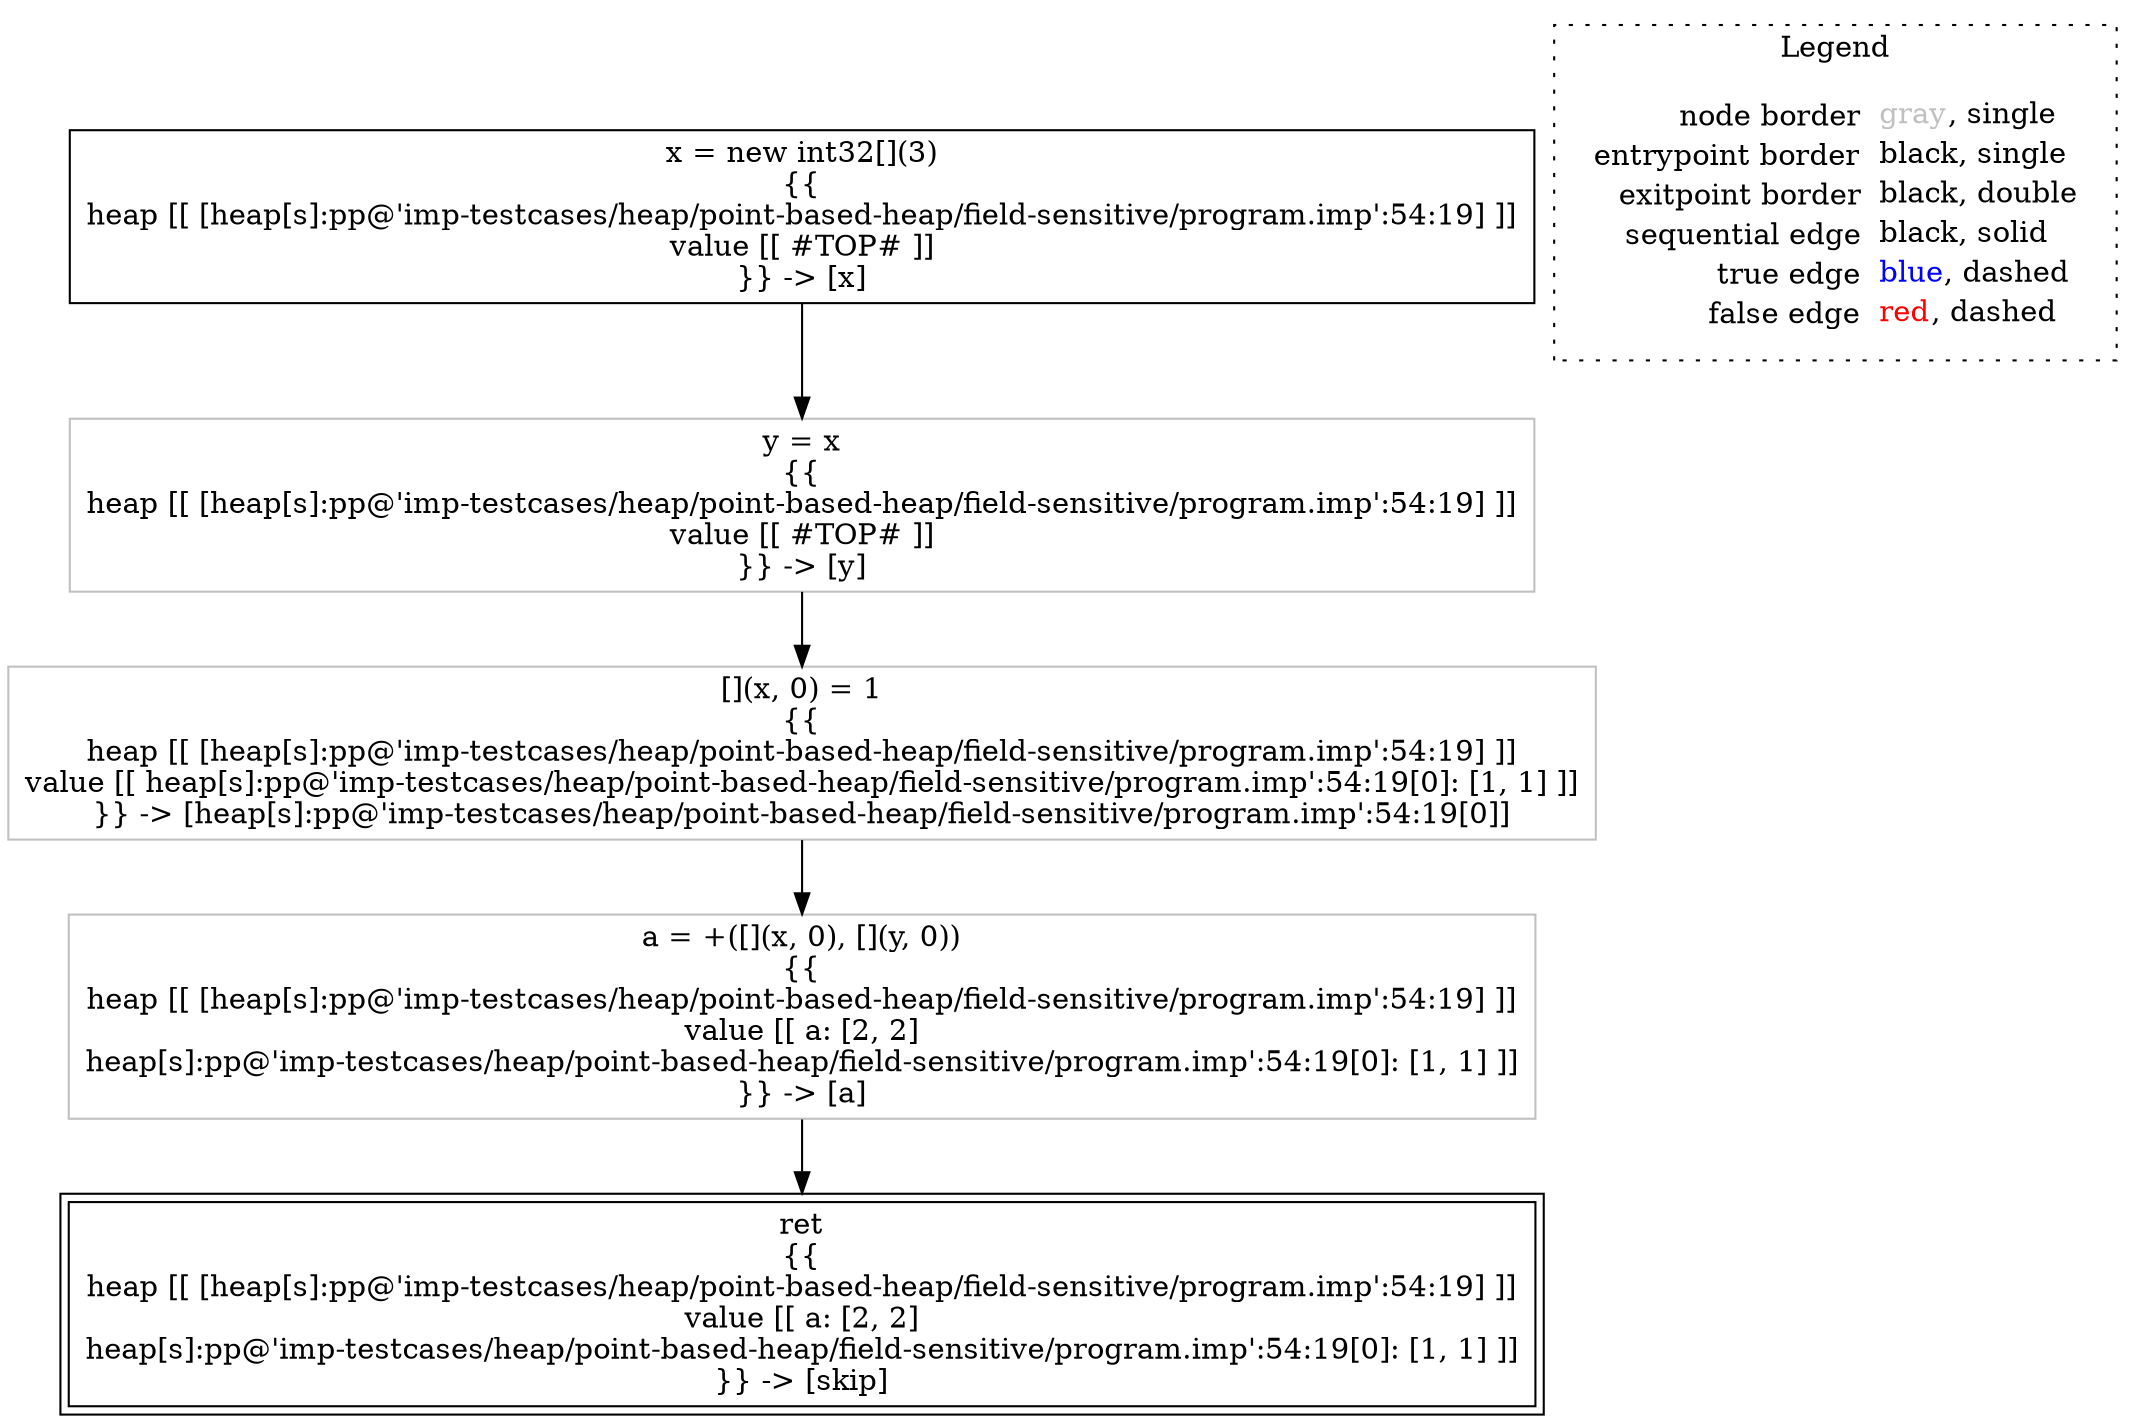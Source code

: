 digraph {
	"node0" [shape="rect",color="black",label=<x = new int32[](3)<BR/>{{<BR/>heap [[ [heap[s]:pp@'imp-testcases/heap/point-based-heap/field-sensitive/program.imp':54:19] ]]<BR/>value [[ #TOP# ]]<BR/>}} -&gt; [x]>];
	"node1" [shape="rect",color="gray",label=<[](x, 0) = 1<BR/>{{<BR/>heap [[ [heap[s]:pp@'imp-testcases/heap/point-based-heap/field-sensitive/program.imp':54:19] ]]<BR/>value [[ heap[s]:pp@'imp-testcases/heap/point-based-heap/field-sensitive/program.imp':54:19[0]: [1, 1] ]]<BR/>}} -&gt; [heap[s]:pp@'imp-testcases/heap/point-based-heap/field-sensitive/program.imp':54:19[0]]>];
	"node2" [shape="rect",color="black",peripheries="2",label=<ret<BR/>{{<BR/>heap [[ [heap[s]:pp@'imp-testcases/heap/point-based-heap/field-sensitive/program.imp':54:19] ]]<BR/>value [[ a: [2, 2]<BR/>heap[s]:pp@'imp-testcases/heap/point-based-heap/field-sensitive/program.imp':54:19[0]: [1, 1] ]]<BR/>}} -&gt; [skip]>];
	"node3" [shape="rect",color="gray",label=<y = x<BR/>{{<BR/>heap [[ [heap[s]:pp@'imp-testcases/heap/point-based-heap/field-sensitive/program.imp':54:19] ]]<BR/>value [[ #TOP# ]]<BR/>}} -&gt; [y]>];
	"node4" [shape="rect",color="gray",label=<a = +([](x, 0), [](y, 0))<BR/>{{<BR/>heap [[ [heap[s]:pp@'imp-testcases/heap/point-based-heap/field-sensitive/program.imp':54:19] ]]<BR/>value [[ a: [2, 2]<BR/>heap[s]:pp@'imp-testcases/heap/point-based-heap/field-sensitive/program.imp':54:19[0]: [1, 1] ]]<BR/>}} -&gt; [a]>];
	"node1" -> "node4" [color="black"];
	"node0" -> "node3" [color="black"];
	"node3" -> "node1" [color="black"];
	"node4" -> "node2" [color="black"];
subgraph cluster_legend {
	label="Legend";
	style=dotted;
	node [shape=plaintext];
	"legend" [label=<<table border="0" cellpadding="2" cellspacing="0" cellborder="0"><tr><td align="right">node border&nbsp;</td><td align="left"><font color="gray">gray</font>, single</td></tr><tr><td align="right">entrypoint border&nbsp;</td><td align="left"><font color="black">black</font>, single</td></tr><tr><td align="right">exitpoint border&nbsp;</td><td align="left"><font color="black">black</font>, double</td></tr><tr><td align="right">sequential edge&nbsp;</td><td align="left"><font color="black">black</font>, solid</td></tr><tr><td align="right">true edge&nbsp;</td><td align="left"><font color="blue">blue</font>, dashed</td></tr><tr><td align="right">false edge&nbsp;</td><td align="left"><font color="red">red</font>, dashed</td></tr></table>>];
}

}
